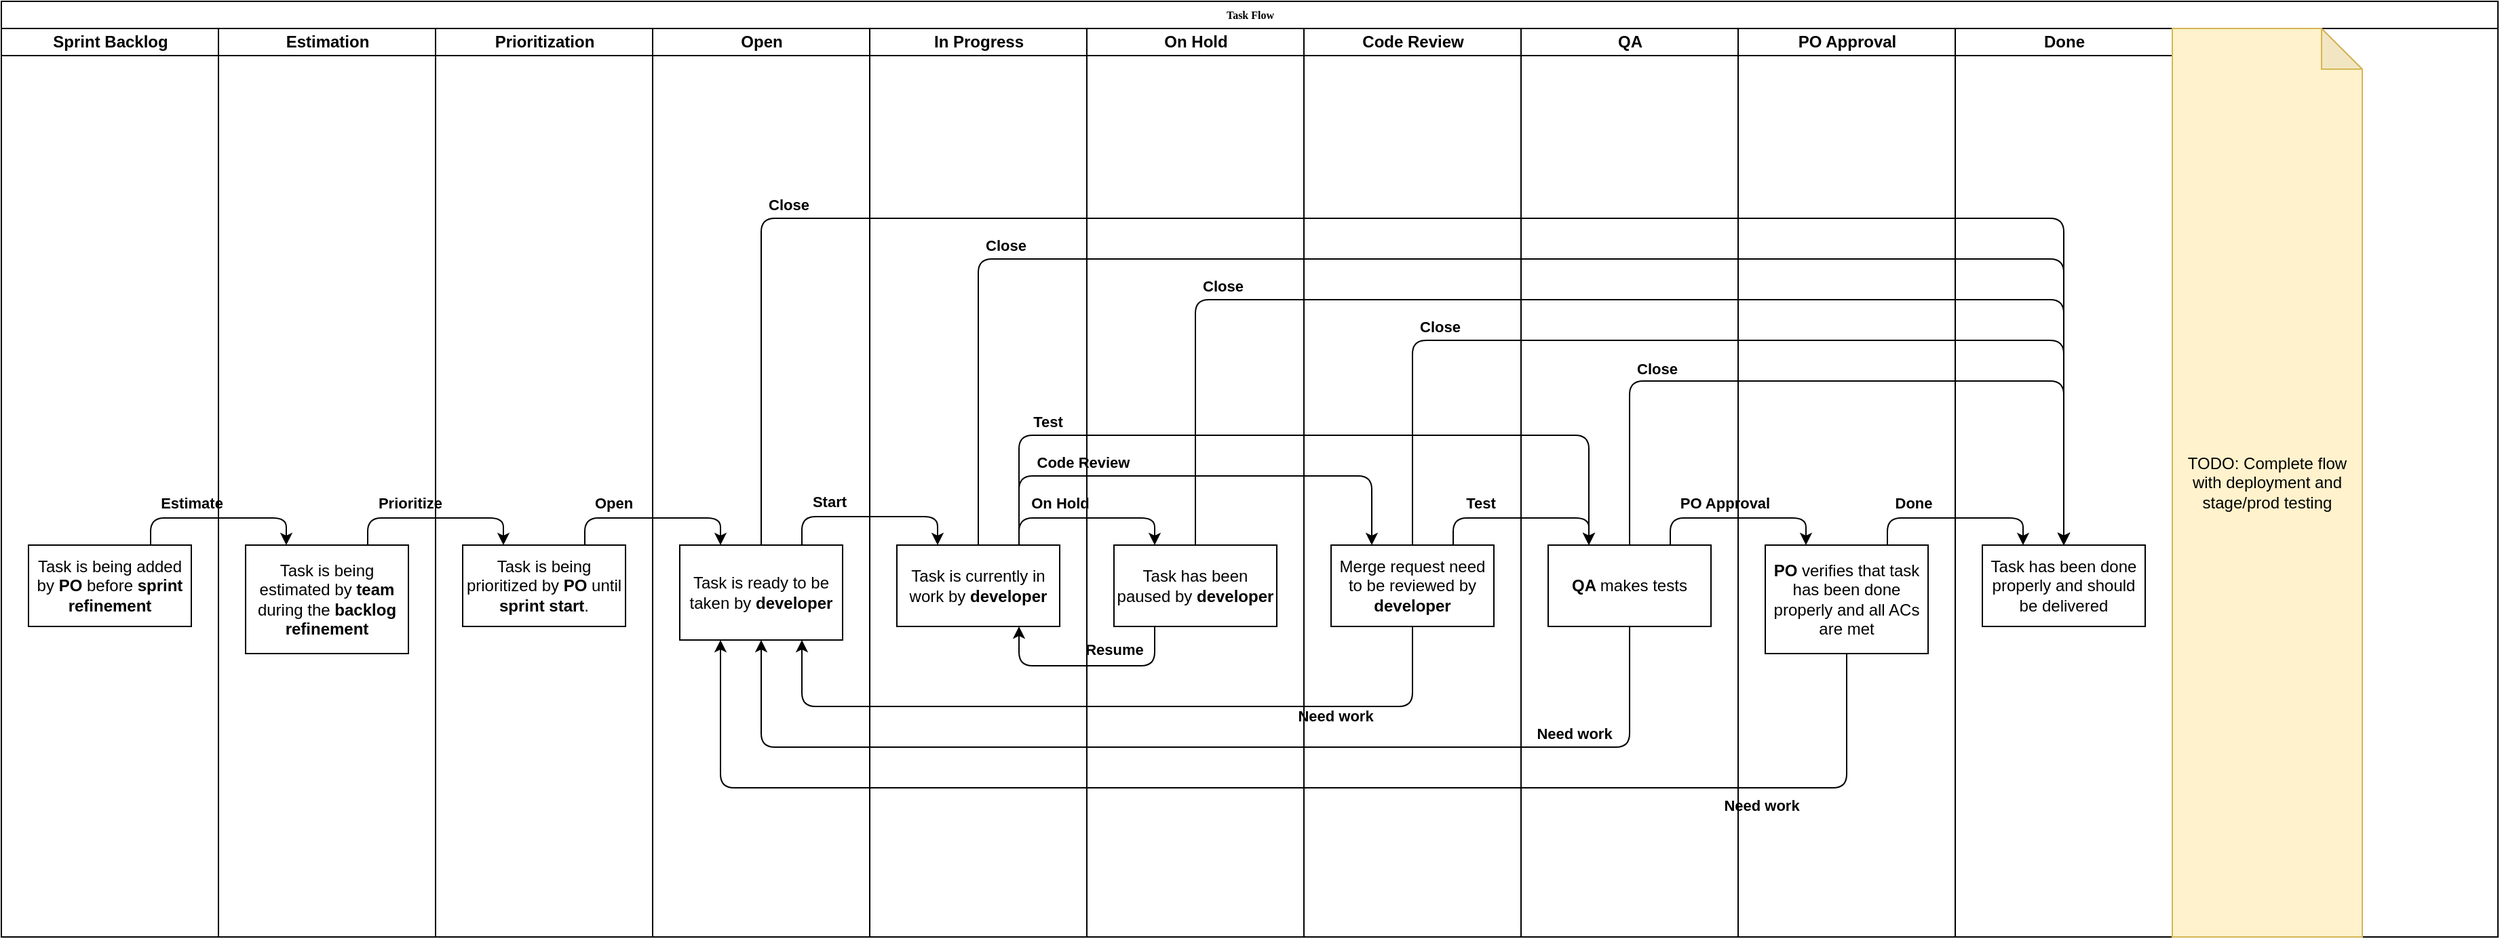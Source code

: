 <mxfile version="13.6.2" type="device"><diagram name="Task Flow" id="74e2e168-ea6b-b213-b513-2b3c1d86103e"><mxGraphModel dx="1673" dy="968" grid="1" gridSize="10" guides="1" tooltips="1" connect="1" arrows="1" fold="1" page="1" pageScale="1" pageWidth="4681" pageHeight="3300" background="#ffffff" math="0" shadow="0"><root><mxCell id="0"/><mxCell id="1" parent="0"/><mxCell id="77e6c97f196da883-1" value="Task Flow" style="swimlane;html=1;childLayout=stackLayout;startSize=20;shadow=0;labelBackgroundColor=none;strokeWidth=1;fontFamily=Verdana;fontSize=8;align=center;" parent="1" vertex="1"><mxGeometry x="40" y="40" width="1840" height="690" as="geometry"/></mxCell><mxCell id="OAqLQs1Q2Epheoktj1Rw-51" style="edgeStyle=orthogonalEdgeStyle;orthogonalLoop=1;jettySize=auto;html=1;exitX=0.5;exitY=1;exitDx=0;exitDy=0;entryX=0.75;entryY=1;entryDx=0;entryDy=0;" edge="1" parent="77e6c97f196da883-1" source="OAqLQs1Q2Epheoktj1Rw-45" target="OAqLQs1Q2Epheoktj1Rw-20"><mxGeometry relative="1" as="geometry"><Array as="points"><mxPoint x="1040" y="520"/><mxPoint x="590" y="520"/></Array></mxGeometry></mxCell><mxCell id="OAqLQs1Q2Epheoktj1Rw-103" value="Need work" style="edgeLabel;html=1;align=center;verticalAlign=middle;resizable=0;points=[];fontStyle=1" vertex="1" connectable="0" parent="OAqLQs1Q2Epheoktj1Rw-51"><mxGeometry x="-0.791" y="-17" relative="1" as="geometry"><mxPoint x="-40.12" y="7" as="offset"/></mxGeometry></mxCell><mxCell id="OAqLQs1Q2Epheoktj1Rw-52" style="edgeStyle=orthogonalEdgeStyle;orthogonalLoop=1;jettySize=auto;html=1;exitX=0.5;exitY=1;exitDx=0;exitDy=0;entryX=0.5;entryY=1;entryDx=0;entryDy=0;" edge="1" parent="77e6c97f196da883-1" source="OAqLQs1Q2Epheoktj1Rw-47" target="OAqLQs1Q2Epheoktj1Rw-20"><mxGeometry relative="1" as="geometry"><Array as="points"><mxPoint x="1200" y="550"/><mxPoint x="560" y="550"/></Array></mxGeometry></mxCell><mxCell id="OAqLQs1Q2Epheoktj1Rw-104" value="Need work" style="edgeLabel;html=1;align=center;verticalAlign=middle;resizable=0;points=[];fontStyle=1" vertex="1" connectable="0" parent="OAqLQs1Q2Epheoktj1Rw-52"><mxGeometry x="-0.777" y="-30" relative="1" as="geometry"><mxPoint x="-39.89" y="20" as="offset"/></mxGeometry></mxCell><mxCell id="OAqLQs1Q2Epheoktj1Rw-55" style="edgeStyle=orthogonalEdgeStyle;orthogonalLoop=1;jettySize=auto;html=1;exitX=0.5;exitY=1;exitDx=0;exitDy=0;entryX=0.25;entryY=1;entryDx=0;entryDy=0;" edge="1" parent="77e6c97f196da883-1" source="OAqLQs1Q2Epheoktj1Rw-53" target="OAqLQs1Q2Epheoktj1Rw-20"><mxGeometry relative="1" as="geometry"><Array as="points"><mxPoint x="1360" y="580"/><mxPoint x="530" y="580"/></Array></mxGeometry></mxCell><mxCell id="OAqLQs1Q2Epheoktj1Rw-105" value="Need work" style="edgeLabel;html=1;align=center;verticalAlign=middle;resizable=0;points=[];fontStyle=1" vertex="1" connectable="0" parent="OAqLQs1Q2Epheoktj1Rw-55"><mxGeometry x="-0.81" y="-23" relative="1" as="geometry"><mxPoint x="-40" y="13.0" as="offset"/></mxGeometry></mxCell><mxCell id="OAqLQs1Q2Epheoktj1Rw-60" style="edgeStyle=orthogonalEdgeStyle;orthogonalLoop=1;jettySize=auto;html=1;exitX=0.75;exitY=0;exitDx=0;exitDy=0;entryX=0.25;entryY=0;entryDx=0;entryDy=0;" edge="1" parent="77e6c97f196da883-1" source="OAqLQs1Q2Epheoktj1Rw-9" target="OAqLQs1Q2Epheoktj1Rw-11"><mxGeometry relative="1" as="geometry"/></mxCell><mxCell id="OAqLQs1Q2Epheoktj1Rw-91" value="Prioritize" style="edgeLabel;html=1;align=center;verticalAlign=middle;resizable=0;points=[];fontStyle=1" vertex="1" connectable="0" parent="OAqLQs1Q2Epheoktj1Rw-60"><mxGeometry x="-0.245" y="-1" relative="1" as="geometry"><mxPoint x="-2.5" y="-12" as="offset"/></mxGeometry></mxCell><mxCell id="OAqLQs1Q2Epheoktj1Rw-61" style="edgeStyle=orthogonalEdgeStyle;orthogonalLoop=1;jettySize=auto;html=1;exitX=0.75;exitY=0;exitDx=0;exitDy=0;entryX=0.25;entryY=0;entryDx=0;entryDy=0;" edge="1" parent="77e6c97f196da883-1" source="OAqLQs1Q2Epheoktj1Rw-11" target="OAqLQs1Q2Epheoktj1Rw-20"><mxGeometry relative="1" as="geometry"/></mxCell><mxCell id="OAqLQs1Q2Epheoktj1Rw-92" value="Open" style="edgeLabel;html=1;align=center;verticalAlign=middle;resizable=0;points=[];fontStyle=1" vertex="1" connectable="0" parent="OAqLQs1Q2Epheoktj1Rw-61"><mxGeometry x="-0.245" y="-1" relative="1" as="geometry"><mxPoint x="-12.5" y="-12" as="offset"/></mxGeometry></mxCell><mxCell id="OAqLQs1Q2Epheoktj1Rw-64" style="edgeStyle=orthogonalEdgeStyle;orthogonalLoop=1;jettySize=auto;html=1;exitX=0.75;exitY=0;exitDx=0;exitDy=0;entryX=0.25;entryY=0;entryDx=0;entryDy=0;" edge="1" parent="77e6c97f196da883-1" source="OAqLQs1Q2Epheoktj1Rw-45" target="OAqLQs1Q2Epheoktj1Rw-47"><mxGeometry relative="1" as="geometry"/></mxCell><mxCell id="OAqLQs1Q2Epheoktj1Rw-97" value="Test" style="edgeLabel;html=1;align=center;verticalAlign=middle;resizable=0;points=[];fontStyle=1" vertex="1" connectable="0" parent="OAqLQs1Q2Epheoktj1Rw-64"><mxGeometry x="0.262" y="-1" relative="1" as="geometry"><mxPoint x="-48.33" y="-12" as="offset"/></mxGeometry></mxCell><mxCell id="OAqLQs1Q2Epheoktj1Rw-65" style="edgeStyle=orthogonalEdgeStyle;orthogonalLoop=1;jettySize=auto;html=1;exitX=0.75;exitY=0;exitDx=0;exitDy=0;entryX=0.25;entryY=0;entryDx=0;entryDy=0;" edge="1" parent="77e6c97f196da883-1" source="OAqLQs1Q2Epheoktj1Rw-47" target="OAqLQs1Q2Epheoktj1Rw-53"><mxGeometry relative="1" as="geometry"/></mxCell><mxCell id="OAqLQs1Q2Epheoktj1Rw-100" value="PO Approval" style="edgeLabel;html=1;align=center;verticalAlign=middle;resizable=0;points=[];labelBackgroundColor=#FFFFFF;fontStyle=1" vertex="1" connectable="0" parent="OAqLQs1Q2Epheoktj1Rw-65"><mxGeometry x="-0.304" y="-1" relative="1" as="geometry"><mxPoint x="11.67" y="-12" as="offset"/></mxGeometry></mxCell><mxCell id="OAqLQs1Q2Epheoktj1Rw-66" style="edgeStyle=orthogonalEdgeStyle;orthogonalLoop=1;jettySize=auto;html=1;exitX=0.75;exitY=0;exitDx=0;exitDy=0;entryX=0.25;entryY=0;entryDx=0;entryDy=0;" edge="1" parent="77e6c97f196da883-1" source="OAqLQs1Q2Epheoktj1Rw-53" target="OAqLQs1Q2Epheoktj1Rw-56"><mxGeometry relative="1" as="geometry"/></mxCell><mxCell id="OAqLQs1Q2Epheoktj1Rw-101" value="Done" style="edgeLabel;html=1;align=center;verticalAlign=middle;resizable=0;points=[];fontStyle=1" vertex="1" connectable="0" parent="OAqLQs1Q2Epheoktj1Rw-66"><mxGeometry x="-0.443" relative="1" as="geometry"><mxPoint y="-11" as="offset"/></mxGeometry></mxCell><mxCell id="OAqLQs1Q2Epheoktj1Rw-74" style="edgeStyle=orthogonalEdgeStyle;orthogonalLoop=1;jettySize=auto;html=1;exitX=0.75;exitY=0;exitDx=0;exitDy=0;entryX=0.25;entryY=0;entryDx=0;entryDy=0;" edge="1" parent="77e6c97f196da883-1" source="OAqLQs1Q2Epheoktj1Rw-8" target="OAqLQs1Q2Epheoktj1Rw-9"><mxGeometry relative="1" as="geometry"/></mxCell><mxCell id="OAqLQs1Q2Epheoktj1Rw-90" value="Estimate" style="edgeLabel;html=1;align=center;verticalAlign=middle;resizable=0;points=[];fontStyle=1" vertex="1" connectable="0" parent="OAqLQs1Q2Epheoktj1Rw-74"><mxGeometry x="0.242" y="2" relative="1" as="geometry"><mxPoint x="-37" y="-9" as="offset"/></mxGeometry></mxCell><mxCell id="OAqLQs1Q2Epheoktj1Rw-79" style="edgeStyle=orthogonalEdgeStyle;orthogonalLoop=1;jettySize=auto;html=1;exitX=0.75;exitY=0;exitDx=0;exitDy=0;entryX=0.25;entryY=0;entryDx=0;entryDy=0;" edge="1" parent="77e6c97f196da883-1" source="OAqLQs1Q2Epheoktj1Rw-20" target="OAqLQs1Q2Epheoktj1Rw-24"><mxGeometry relative="1" as="geometry"><Array as="points"><mxPoint x="590" y="380"/><mxPoint x="690" y="380"/></Array></mxGeometry></mxCell><mxCell id="OAqLQs1Q2Epheoktj1Rw-93" value="Start" style="edgeLabel;html=1;align=center;verticalAlign=middle;resizable=0;points=[];fontStyle=1" vertex="1" connectable="0" parent="OAqLQs1Q2Epheoktj1Rw-79"><mxGeometry x="-0.189" y="1" relative="1" as="geometry"><mxPoint x="-16.71" y="-10" as="offset"/></mxGeometry></mxCell><mxCell id="OAqLQs1Q2Epheoktj1Rw-83" style="edgeStyle=orthogonalEdgeStyle;orthogonalLoop=1;jettySize=auto;html=1;exitX=0.75;exitY=0;exitDx=0;exitDy=0;entryX=0.25;entryY=0;entryDx=0;entryDy=0;" edge="1" parent="77e6c97f196da883-1" source="OAqLQs1Q2Epheoktj1Rw-24" target="OAqLQs1Q2Epheoktj1Rw-45"><mxGeometry relative="1" as="geometry"><Array as="points"><mxPoint x="750" y="350"/><mxPoint x="1010" y="350"/></Array></mxGeometry></mxCell><mxCell id="OAqLQs1Q2Epheoktj1Rw-96" value="Code Review" style="edgeLabel;html=1;align=center;verticalAlign=middle;resizable=0;points=[];fontStyle=1" vertex="1" connectable="0" parent="OAqLQs1Q2Epheoktj1Rw-83"><mxGeometry x="0.091" relative="1" as="geometry"><mxPoint x="-99.89" y="-10" as="offset"/></mxGeometry></mxCell><mxCell id="OAqLQs1Q2Epheoktj1Rw-85" style="edgeStyle=orthogonalEdgeStyle;orthogonalLoop=1;jettySize=auto;html=1;exitX=0.75;exitY=0;exitDx=0;exitDy=0;entryX=0.25;entryY=0;entryDx=0;entryDy=0;" edge="1" parent="77e6c97f196da883-1" source="OAqLQs1Q2Epheoktj1Rw-24" target="OAqLQs1Q2Epheoktj1Rw-27"><mxGeometry relative="1" as="geometry"/></mxCell><mxCell id="OAqLQs1Q2Epheoktj1Rw-95" value="On Hold" style="edgeLabel;html=1;align=center;verticalAlign=middle;resizable=0;points=[];fontStyle=1" vertex="1" connectable="0" parent="OAqLQs1Q2Epheoktj1Rw-85"><mxGeometry x="-0.247" relative="1" as="geometry"><mxPoint x="-2.94" y="-11" as="offset"/></mxGeometry></mxCell><mxCell id="OAqLQs1Q2Epheoktj1Rw-86" style="edgeStyle=orthogonalEdgeStyle;orthogonalLoop=1;jettySize=auto;html=1;exitX=0.25;exitY=1;exitDx=0;exitDy=0;entryX=0.75;entryY=1;entryDx=0;entryDy=0;" edge="1" parent="77e6c97f196da883-1" source="OAqLQs1Q2Epheoktj1Rw-27" target="OAqLQs1Q2Epheoktj1Rw-24"><mxGeometry relative="1" as="geometry"><Array as="points"><mxPoint x="850" y="490"/><mxPoint x="750" y="490"/></Array></mxGeometry></mxCell><mxCell id="OAqLQs1Q2Epheoktj1Rw-102" value="Resume" style="edgeLabel;html=1;align=center;verticalAlign=middle;resizable=0;points=[];fontStyle=1" vertex="1" connectable="0" parent="OAqLQs1Q2Epheoktj1Rw-86"><mxGeometry x="-0.734" y="-23" relative="1" as="geometry"><mxPoint x="-7.05" y="-4.75" as="offset"/></mxGeometry></mxCell><mxCell id="OAqLQs1Q2Epheoktj1Rw-98" style="edgeStyle=orthogonalEdgeStyle;rounded=1;orthogonalLoop=1;jettySize=auto;html=1;exitX=0.75;exitY=0;exitDx=0;exitDy=0;entryX=0.25;entryY=0;entryDx=0;entryDy=0;" edge="1" parent="77e6c97f196da883-1" source="OAqLQs1Q2Epheoktj1Rw-24" target="OAqLQs1Q2Epheoktj1Rw-47"><mxGeometry relative="1" as="geometry"><Array as="points"><mxPoint x="750" y="320"/><mxPoint x="1170" y="320"/></Array></mxGeometry></mxCell><mxCell id="OAqLQs1Q2Epheoktj1Rw-99" value="Test" style="edgeLabel;html=1;align=center;verticalAlign=middle;resizable=0;points=[];fontStyle=1" vertex="1" connectable="0" parent="OAqLQs1Q2Epheoktj1Rw-98"><mxGeometry x="-0.384" y="-2" relative="1" as="geometry"><mxPoint x="-77.88" y="-12" as="offset"/></mxGeometry></mxCell><mxCell id="OAqLQs1Q2Epheoktj1Rw-110" style="edgeStyle=orthogonalEdgeStyle;rounded=1;orthogonalLoop=1;jettySize=auto;html=1;exitX=0.5;exitY=0;exitDx=0;exitDy=0;entryX=0.5;entryY=0;entryDx=0;entryDy=0;" edge="1" parent="77e6c97f196da883-1" source="OAqLQs1Q2Epheoktj1Rw-20" target="OAqLQs1Q2Epheoktj1Rw-56"><mxGeometry relative="1" as="geometry"><Array as="points"><mxPoint x="560" y="160"/><mxPoint x="1520" y="160"/></Array></mxGeometry></mxCell><mxCell id="OAqLQs1Q2Epheoktj1Rw-112" value="Close" style="edgeLabel;align=center;verticalAlign=middle;resizable=0;points=[];fontStyle=1;labelBackgroundColor=none;spacing=6;html=1;" vertex="1" connectable="0" parent="OAqLQs1Q2Epheoktj1Rw-110"><mxGeometry x="-0.74" y="-28" relative="1" as="geometry"><mxPoint x="-8.05" y="-63.95" as="offset"/></mxGeometry></mxCell><mxCell id="OAqLQs1Q2Epheoktj1Rw-113" style="edgeStyle=orthogonalEdgeStyle;rounded=1;orthogonalLoop=1;jettySize=auto;html=1;exitX=0.5;exitY=0;exitDx=0;exitDy=0;entryX=0.5;entryY=0;entryDx=0;entryDy=0;" edge="1" parent="77e6c97f196da883-1" source="OAqLQs1Q2Epheoktj1Rw-24" target="OAqLQs1Q2Epheoktj1Rw-56"><mxGeometry relative="1" as="geometry"><Array as="points"><mxPoint x="720" y="190"/><mxPoint x="1520" y="190"/></Array></mxGeometry></mxCell><mxCell id="OAqLQs1Q2Epheoktj1Rw-114" value="Close" style="edgeLabel;html=1;align=center;verticalAlign=middle;resizable=0;points=[];fontStyle=1" vertex="1" connectable="0" parent="OAqLQs1Q2Epheoktj1Rw-113"><mxGeometry x="-0.739" y="-23" relative="1" as="geometry"><mxPoint x="-3.05" y="-62.18" as="offset"/></mxGeometry></mxCell><mxCell id="OAqLQs1Q2Epheoktj1Rw-115" style="edgeStyle=orthogonalEdgeStyle;rounded=1;orthogonalLoop=1;jettySize=auto;html=1;exitX=0.5;exitY=0;exitDx=0;exitDy=0;entryX=0.5;entryY=0;entryDx=0;entryDy=0;" edge="1" parent="77e6c97f196da883-1" source="OAqLQs1Q2Epheoktj1Rw-27" target="OAqLQs1Q2Epheoktj1Rw-56"><mxGeometry relative="1" as="geometry"><Array as="points"><mxPoint x="880" y="220"/><mxPoint x="1520" y="220"/></Array></mxGeometry></mxCell><mxCell id="OAqLQs1Q2Epheoktj1Rw-116" value="&lt;b&gt;Close&lt;/b&gt;" style="edgeLabel;html=1;align=center;verticalAlign=middle;resizable=0;points=[];" vertex="1" connectable="0" parent="OAqLQs1Q2Epheoktj1Rw-115"><mxGeometry x="-0.747" y="-18" relative="1" as="geometry"><mxPoint x="1.95" y="-63.95" as="offset"/></mxGeometry></mxCell><mxCell id="OAqLQs1Q2Epheoktj1Rw-118" style="edgeStyle=orthogonalEdgeStyle;rounded=1;orthogonalLoop=1;jettySize=auto;html=1;exitX=0.5;exitY=0;exitDx=0;exitDy=0;entryX=0.5;entryY=0;entryDx=0;entryDy=0;" edge="1" parent="77e6c97f196da883-1" source="OAqLQs1Q2Epheoktj1Rw-45" target="OAqLQs1Q2Epheoktj1Rw-56"><mxGeometry relative="1" as="geometry"><Array as="points"><mxPoint x="1040" y="250"/><mxPoint x="1520" y="250"/></Array></mxGeometry></mxCell><mxCell id="OAqLQs1Q2Epheoktj1Rw-119" value="&lt;b&gt;Close&lt;/b&gt;" style="edgeLabel;html=1;align=center;verticalAlign=middle;resizable=0;points=[];" vertex="1" connectable="0" parent="OAqLQs1Q2Epheoktj1Rw-118"><mxGeometry x="-0.684" y="-20" relative="1" as="geometry"><mxPoint x="-0.05" y="-37.48" as="offset"/></mxGeometry></mxCell><mxCell id="OAqLQs1Q2Epheoktj1Rw-120" style="edgeStyle=orthogonalEdgeStyle;rounded=1;orthogonalLoop=1;jettySize=auto;html=1;exitX=0.5;exitY=0;exitDx=0;exitDy=0;entryX=0.5;entryY=0;entryDx=0;entryDy=0;" edge="1" parent="77e6c97f196da883-1" source="OAqLQs1Q2Epheoktj1Rw-47" target="OAqLQs1Q2Epheoktj1Rw-56"><mxGeometry relative="1" as="geometry"><Array as="points"><mxPoint x="1200" y="280"/><mxPoint x="1520" y="280"/></Array></mxGeometry></mxCell><mxCell id="OAqLQs1Q2Epheoktj1Rw-121" value="&lt;b&gt;Close&lt;/b&gt;" style="edgeLabel;html=1;align=center;verticalAlign=middle;resizable=0;points=[];" vertex="1" connectable="0" parent="OAqLQs1Q2Epheoktj1Rw-120"><mxGeometry x="-0.59" y="-19" relative="1" as="geometry"><mxPoint x="0.94" y="-15.72" as="offset"/></mxGeometry></mxCell><mxCell id="77e6c97f196da883-2" value="Sprint Backlog" style="swimlane;html=1;startSize=20;" parent="77e6c97f196da883-1" vertex="1"><mxGeometry y="20" width="160" height="670" as="geometry"/></mxCell><mxCell id="OAqLQs1Q2Epheoktj1Rw-8" value="Task is being added by &lt;b&gt;PO &lt;/b&gt;before &lt;b&gt;sprint refinement&lt;/b&gt;" style="whiteSpace=wrap;html=1;" vertex="1" parent="77e6c97f196da883-2"><mxGeometry x="20" y="381" width="120" height="60" as="geometry"/></mxCell><mxCell id="77e6c97f196da883-3" value="Estimation" style="swimlane;html=1;startSize=20;" parent="77e6c97f196da883-1" vertex="1"><mxGeometry x="160" y="20" width="160" height="670" as="geometry"/></mxCell><mxCell id="OAqLQs1Q2Epheoktj1Rw-9" value="Task is being estimated by &lt;b&gt;team &lt;/b&gt;during the &lt;b&gt;backlog refinement&lt;/b&gt;" style="whiteSpace=wrap;html=1;" vertex="1" parent="77e6c97f196da883-3"><mxGeometry x="20" y="381" width="120" height="80" as="geometry"/></mxCell><mxCell id="77e6c97f196da883-4" value="Prioritization" style="swimlane;html=1;startSize=20;" parent="77e6c97f196da883-1" vertex="1"><mxGeometry x="320" y="20" width="160" height="670" as="geometry"><mxRectangle x="320" y="20" width="30" height="730" as="alternateBounds"/></mxGeometry></mxCell><mxCell id="OAqLQs1Q2Epheoktj1Rw-11" value="Task is being prioritized by &lt;b&gt;PO &lt;/b&gt;until &lt;b&gt;sprint start&lt;/b&gt;." style="whiteSpace=wrap;html=1;" vertex="1" parent="77e6c97f196da883-4"><mxGeometry x="20" y="381" width="120" height="60" as="geometry"/></mxCell><mxCell id="77e6c97f196da883-5" value="Open" style="swimlane;html=1;startSize=20;" parent="77e6c97f196da883-1" vertex="1"><mxGeometry x="480" y="20" width="160" height="670" as="geometry"/></mxCell><mxCell id="OAqLQs1Q2Epheoktj1Rw-20" value="Task is ready to be taken by &lt;b&gt;developer&lt;/b&gt;" style="whiteSpace=wrap;html=1;" vertex="1" parent="77e6c97f196da883-5"><mxGeometry x="20" y="381" width="120" height="70" as="geometry"/></mxCell><mxCell id="77e6c97f196da883-7" value="In Progress" style="swimlane;html=1;startSize=20;" parent="77e6c97f196da883-1" vertex="1"><mxGeometry x="640" y="20" width="160" height="670" as="geometry"/></mxCell><mxCell id="OAqLQs1Q2Epheoktj1Rw-24" value="Task is currently in work by &lt;b&gt;developer&lt;/b&gt;" style="whiteSpace=wrap;html=1;" vertex="1" parent="77e6c97f196da883-7"><mxGeometry x="20" y="381" width="120" height="60" as="geometry"/></mxCell><mxCell id="OAqLQs1Q2Epheoktj1Rw-26" value="On Hold" style="swimlane;html=1;startSize=20;" vertex="1" parent="77e6c97f196da883-1"><mxGeometry x="800" y="20" width="160" height="670" as="geometry"/></mxCell><mxCell id="OAqLQs1Q2Epheoktj1Rw-27" value="Task has been paused by &lt;b&gt;developer&lt;/b&gt;" style="whiteSpace=wrap;html=1;" vertex="1" parent="OAqLQs1Q2Epheoktj1Rw-26"><mxGeometry x="20" y="381" width="120" height="60" as="geometry"/></mxCell><mxCell id="OAqLQs1Q2Epheoktj1Rw-3" value="Code Review" style="swimlane;html=1;startSize=20;" vertex="1" parent="77e6c97f196da883-1"><mxGeometry x="960" y="20" width="160" height="670" as="geometry"/></mxCell><mxCell id="OAqLQs1Q2Epheoktj1Rw-45" value="Merge request need to be reviewed by &lt;b&gt;developer&lt;/b&gt;" style="whiteSpace=wrap;html=1;" vertex="1" parent="OAqLQs1Q2Epheoktj1Rw-3"><mxGeometry x="20" y="381" width="120" height="60" as="geometry"/></mxCell><mxCell id="OAqLQs1Q2Epheoktj1Rw-5" value="QA" style="swimlane;html=1;startSize=20;" vertex="1" parent="77e6c97f196da883-1"><mxGeometry x="1120" y="20" width="160" height="670" as="geometry"/></mxCell><mxCell id="OAqLQs1Q2Epheoktj1Rw-47" value="&lt;b&gt;QA &lt;/b&gt;makes tests" style="whiteSpace=wrap;html=1;" vertex="1" parent="OAqLQs1Q2Epheoktj1Rw-5"><mxGeometry x="20" y="381" width="120" height="60" as="geometry"/></mxCell><mxCell id="OAqLQs1Q2Epheoktj1Rw-6" value="PO Approval" style="swimlane;html=1;startSize=20;" vertex="1" parent="77e6c97f196da883-1"><mxGeometry x="1280" y="20" width="160" height="670" as="geometry"/></mxCell><mxCell id="OAqLQs1Q2Epheoktj1Rw-53" value="&lt;b&gt;PO &lt;/b&gt;verifies that task has been done properly and all ACs are met" style="whiteSpace=wrap;html=1;" vertex="1" parent="OAqLQs1Q2Epheoktj1Rw-6"><mxGeometry x="20" y="381" width="120" height="80" as="geometry"/></mxCell><mxCell id="OAqLQs1Q2Epheoktj1Rw-7" value="Done" style="swimlane;html=1;startSize=20;" vertex="1" parent="77e6c97f196da883-1"><mxGeometry x="1440" y="20" width="160" height="670" as="geometry"/></mxCell><mxCell id="OAqLQs1Q2Epheoktj1Rw-56" value="Task has been done properly and should be delivered" style="whiteSpace=wrap;html=1;" vertex="1" parent="OAqLQs1Q2Epheoktj1Rw-7"><mxGeometry x="20" y="381" width="120" height="60" as="geometry"/></mxCell><mxCell id="OAqLQs1Q2Epheoktj1Rw-108" value="TODO: Complete flow with deployment and stage/prod testing" style="shape=note;whiteSpace=wrap;html=1;backgroundOutline=1;darkOpacity=0.05;shadow=0;strokeColor=#d6b656;sketch=0;fillColor=#fff2cc;" vertex="1" parent="77e6c97f196da883-1"><mxGeometry x="1600" y="20" width="140" height="670" as="geometry"/></mxCell></root></mxGraphModel></diagram></mxfile>